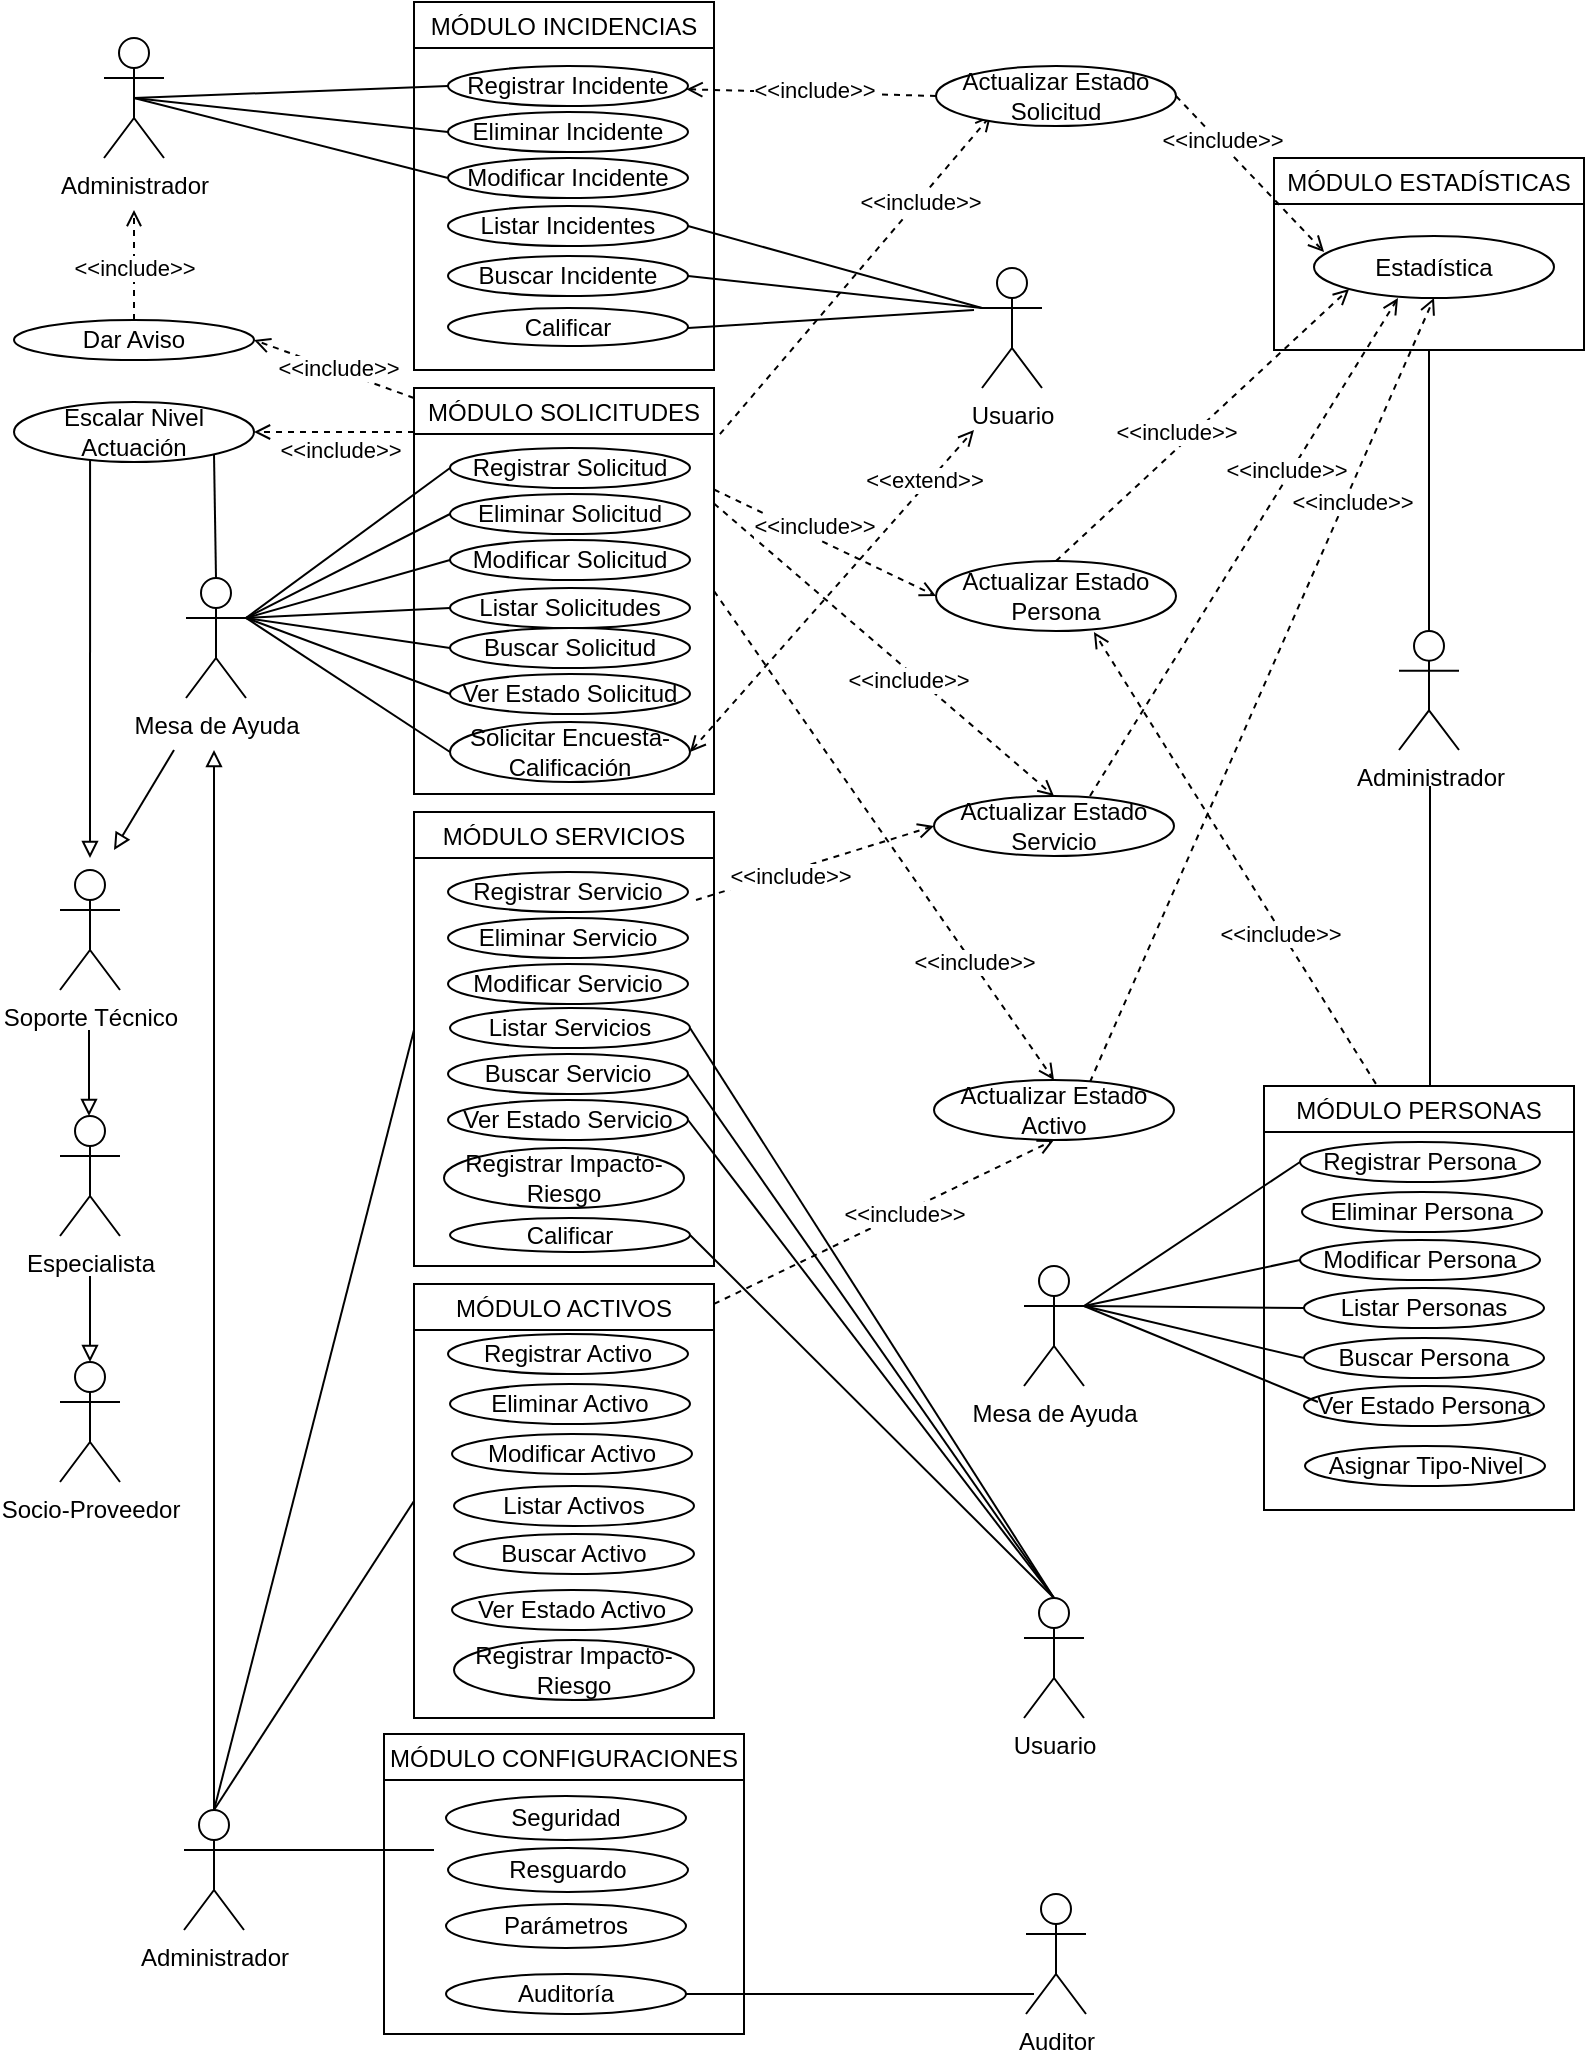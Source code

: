 <mxfile>
    <diagram id="Loun4-QCLjBzM-nZ4Kqa" name="Página-1">
        <mxGraphModel dx="661" dy="518" grid="1" gridSize="10" guides="1" tooltips="1" connect="1" arrows="1" fold="1" page="1" pageScale="1" pageWidth="827" pageHeight="1169" math="0" shadow="0">
            <root>
                <mxCell id="0"/>
                <mxCell id="1" parent="0"/>
                <mxCell id="125" style="edgeStyle=none;rounded=1;sketch=0;html=1;exitX=0.5;exitY=0;exitDx=0;exitDy=0;exitPerimeter=0;shadow=0;fontFamily=Helvetica;endArrow=none;endFill=0;" parent="1" source="2" edge="1">
                    <mxGeometry relative="1" as="geometry">
                        <mxPoint x="220" y="520" as="targetPoint"/>
                    </mxGeometry>
                </mxCell>
                <mxCell id="147" style="edgeStyle=none;rounded=1;sketch=0;html=1;shadow=0;fontFamily=Helvetica;endArrow=none;endFill=0;entryX=0;entryY=0.5;entryDx=0;entryDy=0;exitX=0.5;exitY=0;exitDx=0;exitDy=0;exitPerimeter=0;" parent="1" source="2" target="43" edge="1">
                    <mxGeometry relative="1" as="geometry">
                        <mxPoint x="130" y="930" as="sourcePoint"/>
                        <mxPoint x="370" y="790" as="targetPoint"/>
                    </mxGeometry>
                </mxCell>
                <mxCell id="172" style="edgeStyle=none;rounded=1;sketch=0;html=1;exitX=1;exitY=0.333;exitDx=0;exitDy=0;exitPerimeter=0;shadow=0;fontFamily=Helvetica;endArrow=none;endFill=0;" parent="1" source="2" edge="1">
                    <mxGeometry relative="1" as="geometry">
                        <mxPoint x="230" y="930" as="targetPoint"/>
                    </mxGeometry>
                </mxCell>
                <mxCell id="183" style="edgeStyle=none;rounded=1;sketch=0;html=1;exitX=0.5;exitY=0;exitDx=0;exitDy=0;exitPerimeter=0;shadow=0;fontFamily=Helvetica;endArrow=block;endFill=0;" parent="1" source="2" edge="1">
                    <mxGeometry relative="1" as="geometry">
                        <mxPoint x="120" y="380" as="targetPoint"/>
                    </mxGeometry>
                </mxCell>
                <mxCell id="2" value="Administrador&lt;br&gt;" style="shape=umlActor;verticalLabelPosition=bottom;verticalAlign=top;html=1;outlineConnect=0;" parent="1" vertex="1">
                    <mxGeometry x="105" y="910" width="30" height="60" as="geometry"/>
                </mxCell>
                <mxCell id="4" value="MÓDULO INCIDENCIAS" style="swimlane;startSize=23;fontFamily=Helvetica;fontStyle=0" parent="1" vertex="1">
                    <mxGeometry x="220" y="6" width="150" height="184" as="geometry">
                        <mxRectangle x="140" y="30" width="170" height="23" as="alternateBounds"/>
                    </mxGeometry>
                </mxCell>
                <mxCell id="116" value="" style="edgeStyle=none;rounded=1;sketch=0;html=1;exitX=1.013;exitY=0.087;exitDx=0;exitDy=0;shadow=0;dashed=1;fontFamily=Helvetica;exitPerimeter=0;endArrow=open;endFill=0;" parent="1" edge="1">
                    <mxGeometry x="0.686" y="-4" relative="1" as="geometry">
                        <mxPoint x="372.95" y="222.051" as="sourcePoint"/>
                        <mxPoint x="508.52" y="62.672" as="targetPoint"/>
                        <mxPoint y="-1" as="offset"/>
                    </mxGeometry>
                </mxCell>
                <mxCell id="153" value="" style="edgeStyle=none;rounded=1;sketch=0;html=1;exitX=1;exitY=0.25;exitDx=0;exitDy=0;entryX=0.5;entryY=0;entryDx=0;entryDy=0;shadow=0;dashed=1;fontFamily=Helvetica;endArrow=open;endFill=0;" parent="1" target="149" edge="1">
                    <mxGeometry relative="1" as="geometry">
                        <mxPoint x="370" y="256.75" as="sourcePoint"/>
                        <mxPoint x="523" y="469" as="targetPoint"/>
                    </mxGeometry>
                </mxCell>
                <mxCell id="164" style="edgeStyle=none;rounded=1;sketch=0;html=1;exitX=1;exitY=0.5;exitDx=0;exitDy=0;shadow=0;dashed=1;fontFamily=Helvetica;endArrow=open;endFill=0;entryX=0.5;entryY=0;entryDx=0;entryDy=0;" parent="1" source="11" target="50" edge="1">
                    <mxGeometry relative="1" as="geometry">
                        <mxPoint x="540" y="540" as="targetPoint"/>
                    </mxGeometry>
                </mxCell>
                <mxCell id="166" value="&lt;span style=&quot;font-family: &amp;#34;helvetica&amp;#34;&quot;&gt;&amp;lt;&lt;/span&gt;&lt;span style=&quot;font-family: &amp;#34;helvetica&amp;#34;&quot;&gt;&amp;lt;&lt;/span&gt;&lt;span style=&quot;font-family: &amp;#34;helvetica&amp;#34;&quot;&gt;include&lt;/span&gt;&lt;span style=&quot;font-family: &amp;#34;helvetica&amp;#34;&quot;&gt;&amp;gt;&lt;/span&gt;&lt;span style=&quot;font-family: &amp;#34;helvetica&amp;#34;&quot;&gt;&amp;gt;&lt;/span&gt;" style="edgeLabel;html=1;align=center;verticalAlign=middle;resizable=0;points=[];fontFamily=Helvetica;" parent="164" vertex="1" connectable="0">
                    <mxGeometry x="0.518" y="1" relative="1" as="geometry">
                        <mxPoint as="offset"/>
                    </mxGeometry>
                </mxCell>
                <mxCell id="179" style="edgeStyle=none;rounded=1;sketch=0;html=1;exitX=1;exitY=0.25;exitDx=0;exitDy=0;entryX=0;entryY=0.5;entryDx=0;entryDy=0;shadow=0;dashed=1;fontFamily=Helvetica;endArrow=open;endFill=0;" parent="1" source="11" target="68" edge="1">
                    <mxGeometry relative="1" as="geometry"/>
                </mxCell>
                <mxCell id="180" value="&lt;span style=&quot;color: rgba(0 , 0 , 0 , 0) ; font-family: monospace ; font-size: 0px&quot;&gt;%3CmxGraphModel%3E%3Croot%3E%3CmxCell%20id%3D%220%22%2F%3E%3CmxCell%20id%3D%221%22%20parent%3D%220%22%2F%3E%3CmxCell%20id%3D%222%22%20value%3D%22Actualizar%20Estado%20Solicitud%22%20style%3D%22ellipse%3BwhiteSpace%3Dwrap%3Bhtml%3D1%3B%22%20vertex%3D%221%22%20parent%3D%221%22%3E%3CmxGeometry%20x%3D%22459%22%20y%3D%2235%22%20width%3D%22120%22%20height%3D%2230%22%20as%3D%22geometry%22%2F%3E%3C%2FmxCell%3E%3C%2Froot%3E%3C%2FmxGraphModel%3E&lt;/span&gt;" style="edgeLabel;html=1;align=center;verticalAlign=middle;resizable=0;points=[];fontFamily=Helvetica;" parent="179" vertex="1" connectable="0">
                    <mxGeometry x="-0.205" y="1" relative="1" as="geometry">
                        <mxPoint as="offset"/>
                    </mxGeometry>
                </mxCell>
                <mxCell id="181" value="&lt;span style=&quot;font-family: &amp;#34;helvetica&amp;#34;&quot;&gt;&amp;lt;&lt;/span&gt;&lt;span style=&quot;font-family: &amp;#34;helvetica&amp;#34;&quot;&gt;&amp;lt;&lt;/span&gt;&lt;span style=&quot;font-family: &amp;#34;helvetica&amp;#34;&quot;&gt;include&lt;/span&gt;&lt;span style=&quot;font-family: &amp;#34;helvetica&amp;#34;&quot;&gt;&amp;gt;&lt;/span&gt;&lt;span style=&quot;font-family: &amp;#34;helvetica&amp;#34;&quot;&gt;&amp;gt;&lt;/span&gt;" style="edgeLabel;html=1;align=center;verticalAlign=middle;resizable=0;points=[];fontFamily=Helvetica;" parent="179" vertex="1" connectable="0">
                    <mxGeometry x="-0.256" y="2" relative="1" as="geometry">
                        <mxPoint x="7" as="offset"/>
                    </mxGeometry>
                </mxCell>
                <mxCell id="11" value="MÓDULO SOLICITUDES" style="swimlane;startSize=23;fontStyle=0;fontFamily=Helvetica;" parent="1" vertex="1">
                    <mxGeometry x="220" y="199" width="150" height="203" as="geometry"/>
                </mxCell>
                <mxCell id="14" value="Registrar Solicitud" style="ellipse;whiteSpace=wrap;html=1;" parent="11" vertex="1">
                    <mxGeometry x="18" y="30" width="120" height="20" as="geometry"/>
                </mxCell>
                <mxCell id="15" value="Modificar Solicitud" style="ellipse;whiteSpace=wrap;html=1;" parent="11" vertex="1">
                    <mxGeometry x="18" y="76" width="120" height="20" as="geometry"/>
                </mxCell>
                <mxCell id="16" value="Eliminar Solicitud" style="ellipse;whiteSpace=wrap;html=1;" parent="11" vertex="1">
                    <mxGeometry x="18" y="53" width="120" height="20" as="geometry"/>
                </mxCell>
                <mxCell id="17" value="Listar Solicitudes" style="ellipse;whiteSpace=wrap;html=1;" parent="11" vertex="1">
                    <mxGeometry x="18" y="100" width="120" height="20" as="geometry"/>
                </mxCell>
                <mxCell id="18" value="Buscar Solicitud" style="ellipse;whiteSpace=wrap;html=1;" parent="11" vertex="1">
                    <mxGeometry x="18" y="120" width="120" height="20" as="geometry"/>
                </mxCell>
                <mxCell id="20" value="Ver Estado Solicitud" style="ellipse;whiteSpace=wrap;html=1;" parent="11" vertex="1">
                    <mxGeometry x="18" y="143" width="120" height="20" as="geometry"/>
                </mxCell>
                <mxCell id="146" value="Solicitar Encuesta-Calificación" style="ellipse;whiteSpace=wrap;html=1;" parent="11" vertex="1">
                    <mxGeometry x="18" y="167" width="120" height="30" as="geometry"/>
                </mxCell>
                <mxCell id="151" value="&lt;span style=&quot;color: rgba(0 , 0 , 0 , 0) ; font-family: monospace ; font-size: 0px&quot;&gt;%3CmxGraphModel%3E%3Croot%3E%3CmxCell%20id%3D%220%22%2F%3E%3CmxCell%20id%3D%221%22%20parent%3D%220%22%2F%3E%3CmxCell%20id%3D%222%22%20value%3D%22%26lt%3Bfont%20color%3D%26quot%3Brgba(0%2C%200%2C%200%2C%200)%26quot%3B%20face%3D%26quot%3Bmonospace%26quot%3B%26gt%3B%26lt%3Bspan%20style%3D%26quot%3Bfont-size%3A%200px%26quot%3B%26gt%3Bafa%26lt%3B%2Fspan%26gt%3B%26lt%3B%2Ffont%26gt%3B%26lt%3Bspan%20style%3D%26quot%3Bfont-family%3A%20%26amp%3B%2334%3Bhelvetica%26amp%3B%2334%3B%26quot%3B%26gt%3B%26amp%3Blt%3Binclude%26amp%3Bgt%3B%26lt%3B%2Fspan%26gt%3B%22%20style%3D%22edgeLabel%3Bhtml%3D1%3Balign%3Dcenter%3BverticalAlign%3Dmiddle%3Bresizable%3D0%3Bpoints%3D%5B%5D%3BfontFamily%3DHelvetica%3B%22%20vertex%3D%221%22%20connectable%3D%220%22%20parent%3D%221%22%3E%3CmxGeometry%20x%3D%22412.339%22%20y%3D%22267.843%22%20as%3D%22geometry%22%2F%3E%3C%2FmxCell%3E%3C%2Froot%3E%3C%2FmxGraphModel%3E&lt;/span&gt;" style="edgeStyle=none;rounded=1;sketch=0;html=1;entryX=0;entryY=0.5;entryDx=0;entryDy=0;shadow=0;fontFamily=Helvetica;endArrow=open;endFill=0;dashed=1;" parent="1" target="149" edge="1">
                    <mxGeometry x="0.091" relative="1" as="geometry">
                        <mxPoint x="361" y="455" as="sourcePoint"/>
                        <mxPoint x="471" y="455" as="targetPoint"/>
                        <mxPoint as="offset"/>
                    </mxGeometry>
                </mxCell>
                <mxCell id="33" value="MÓDULO SERVICIOS" style="swimlane;fontFamily=Helvetica;fontStyle=0" parent="1" vertex="1">
                    <mxGeometry x="220" y="411" width="150" height="227" as="geometry"/>
                </mxCell>
                <mxCell id="34" value="Registrar Servicio" style="ellipse;whiteSpace=wrap;html=1;" parent="33" vertex="1">
                    <mxGeometry x="17" y="30" width="120" height="20" as="geometry"/>
                </mxCell>
                <mxCell id="35" value="Modificar Servicio" style="ellipse;whiteSpace=wrap;html=1;" parent="33" vertex="1">
                    <mxGeometry x="17" y="76" width="120" height="20" as="geometry"/>
                </mxCell>
                <mxCell id="36" value="Eliminar Servicio" style="ellipse;whiteSpace=wrap;html=1;" parent="33" vertex="1">
                    <mxGeometry x="17" y="53" width="120" height="20" as="geometry"/>
                </mxCell>
                <mxCell id="38" value="Buscar Servicio" style="ellipse;whiteSpace=wrap;html=1;" parent="33" vertex="1">
                    <mxGeometry x="17" y="121" width="120" height="20" as="geometry"/>
                </mxCell>
                <mxCell id="39" value="Ver Estado Servicio" style="ellipse;whiteSpace=wrap;html=1;" parent="33" vertex="1">
                    <mxGeometry x="17" y="144" width="120" height="20" as="geometry"/>
                </mxCell>
                <mxCell id="41" value="Registrar Impacto-Riesgo" style="ellipse;whiteSpace=wrap;html=1;" parent="33" vertex="1">
                    <mxGeometry x="15" y="168" width="120" height="30" as="geometry"/>
                </mxCell>
                <mxCell id="42" value="Calificar" style="ellipse;whiteSpace=wrap;html=1;" parent="33" vertex="1">
                    <mxGeometry x="18" y="203" width="120" height="17" as="geometry"/>
                </mxCell>
                <mxCell id="47" value="Listar Servicios" style="ellipse;whiteSpace=wrap;html=1;" parent="33" vertex="1">
                    <mxGeometry x="18" y="98" width="120" height="20" as="geometry"/>
                </mxCell>
                <mxCell id="167" style="edgeStyle=none;rounded=1;sketch=0;html=1;exitX=1;exitY=0.046;exitDx=0;exitDy=0;entryX=0.5;entryY=1;entryDx=0;entryDy=0;shadow=0;dashed=1;fontFamily=Helvetica;endArrow=open;endFill=0;exitPerimeter=0;" parent="1" source="43" target="50" edge="1">
                    <mxGeometry relative="1" as="geometry"/>
                </mxCell>
                <mxCell id="169" value="&lt;span style=&quot;font-family: &amp;#34;helvetica&amp;#34;&quot;&gt;&amp;lt;&lt;/span&gt;&lt;span style=&quot;font-family: &amp;#34;helvetica&amp;#34;&quot;&gt;&amp;lt;&lt;/span&gt;&lt;span style=&quot;font-family: &amp;#34;helvetica&amp;#34;&quot;&gt;include&lt;/span&gt;&lt;span style=&quot;font-family: &amp;#34;helvetica&amp;#34;&quot;&gt;&amp;gt;&lt;/span&gt;&lt;span style=&quot;font-family: &amp;#34;helvetica&amp;#34;&quot;&gt;&amp;gt;&lt;/span&gt;" style="edgeLabel;html=1;align=center;verticalAlign=middle;resizable=0;points=[];fontFamily=Helvetica;" parent="167" vertex="1" connectable="0">
                    <mxGeometry x="0.283" y="1" relative="1" as="geometry">
                        <mxPoint x="-14" y="8" as="offset"/>
                    </mxGeometry>
                </mxCell>
                <mxCell id="43" value="MÓDULO ACTIVOS" style="swimlane;fontFamily=Helvetica;fontStyle=0" parent="1" vertex="1">
                    <mxGeometry x="220" y="647" width="150" height="217" as="geometry"/>
                </mxCell>
                <mxCell id="44" value="Registrar Activo" style="ellipse;whiteSpace=wrap;html=1;" parent="43" vertex="1">
                    <mxGeometry x="17" y="25" width="120" height="20" as="geometry"/>
                </mxCell>
                <mxCell id="46" value="Eliminar Activo" style="ellipse;whiteSpace=wrap;html=1;" parent="43" vertex="1">
                    <mxGeometry x="18" y="50" width="120" height="20" as="geometry"/>
                </mxCell>
                <mxCell id="45" value="Modificar Activo" style="ellipse;whiteSpace=wrap;html=1;" parent="43" vertex="1">
                    <mxGeometry x="19" y="75" width="120" height="20" as="geometry"/>
                </mxCell>
                <mxCell id="37" value="Listar Activos" style="ellipse;whiteSpace=wrap;html=1;" parent="43" vertex="1">
                    <mxGeometry x="20" y="101" width="120" height="20" as="geometry"/>
                </mxCell>
                <mxCell id="48" value="Buscar Activo" style="ellipse;whiteSpace=wrap;html=1;" parent="43" vertex="1">
                    <mxGeometry x="20" y="125" width="120" height="20" as="geometry"/>
                </mxCell>
                <mxCell id="49" value="Ver Estado Activo" style="ellipse;whiteSpace=wrap;html=1;" parent="43" vertex="1">
                    <mxGeometry x="19" y="153" width="120" height="20" as="geometry"/>
                </mxCell>
                <mxCell id="51" value="Registrar Impacto-Riesgo" style="ellipse;whiteSpace=wrap;html=1;" parent="43" vertex="1">
                    <mxGeometry x="20" y="178" width="120" height="30" as="geometry"/>
                </mxCell>
                <mxCell id="182" value="" style="edgeStyle=none;rounded=1;sketch=0;html=1;shadow=0;dashed=1;fontFamily=Helvetica;endArrow=open;endFill=0;entryX=0.658;entryY=1.014;entryDx=0;entryDy=0;exitX=0.361;exitY=-0.005;exitDx=0;exitDy=0;entryPerimeter=0;exitPerimeter=0;" parent="1" source="58" target="68" edge="1">
                    <mxGeometry x="-0.513" y="-3" relative="1" as="geometry">
                        <mxPoint x="660" y="240" as="sourcePoint"/>
                        <mxPoint x="620" y="293" as="targetPoint"/>
                        <mxPoint as="offset"/>
                    </mxGeometry>
                </mxCell>
                <mxCell id="58" value="MÓDULO PERSONAS" style="swimlane;fontFamily=Helvetica;fontStyle=0" parent="1" vertex="1">
                    <mxGeometry x="645" y="548" width="155" height="212" as="geometry"/>
                </mxCell>
                <mxCell id="61" value="Registrar Persona" style="ellipse;whiteSpace=wrap;html=1;" parent="58" vertex="1">
                    <mxGeometry x="18" y="28" width="120" height="20" as="geometry"/>
                </mxCell>
                <mxCell id="62" value="Modificar Persona" style="ellipse;whiteSpace=wrap;html=1;" parent="58" vertex="1">
                    <mxGeometry x="18" y="77" width="120" height="20" as="geometry"/>
                </mxCell>
                <mxCell id="63" value="Eliminar Persona" style="ellipse;whiteSpace=wrap;html=1;" parent="58" vertex="1">
                    <mxGeometry x="19" y="53" width="120" height="20" as="geometry"/>
                </mxCell>
                <mxCell id="64" value="Buscar Persona" style="ellipse;whiteSpace=wrap;html=1;" parent="58" vertex="1">
                    <mxGeometry x="20" y="126" width="120" height="20" as="geometry"/>
                </mxCell>
                <mxCell id="65" value="Ver Estado Persona" style="ellipse;whiteSpace=wrap;html=1;" parent="58" vertex="1">
                    <mxGeometry x="20" y="150" width="120" height="20" as="geometry"/>
                </mxCell>
                <mxCell id="66" value="Listar Personas" style="ellipse;whiteSpace=wrap;html=1;" parent="58" vertex="1">
                    <mxGeometry x="20" y="101" width="120" height="20" as="geometry"/>
                </mxCell>
                <mxCell id="69" value="Asignar Tipo-Nivel" style="ellipse;whiteSpace=wrap;html=1;" parent="58" vertex="1">
                    <mxGeometry x="20.5" y="180" width="120" height="20" as="geometry"/>
                </mxCell>
                <mxCell id="71" value="MÓDULO ESTADÍSTICAS" style="swimlane;fontFamily=Helvetica;startSize=23;fontStyle=0" parent="1" vertex="1">
                    <mxGeometry x="650" y="84" width="155" height="96" as="geometry"/>
                </mxCell>
                <mxCell id="77" value="Estadística" style="ellipse;whiteSpace=wrap;html=1;fontFamily=Helvetica;" parent="71" vertex="1">
                    <mxGeometry x="20" y="39" width="120" height="31" as="geometry"/>
                </mxCell>
                <mxCell id="72" value="MÓDULO CONFIGURACIONES" style="swimlane;fontFamily=Helvetica;startSize=23;fontStyle=0" parent="1" vertex="1">
                    <mxGeometry x="205" y="872" width="180" height="150" as="geometry"/>
                </mxCell>
                <mxCell id="73" value="Seguridad" style="ellipse;whiteSpace=wrap;html=1;fontFamily=Helvetica;" parent="72" vertex="1">
                    <mxGeometry x="31" y="31" width="120" height="22" as="geometry"/>
                </mxCell>
                <mxCell id="74" value="Auditoría" style="ellipse;whiteSpace=wrap;html=1;fontFamily=Helvetica;" parent="72" vertex="1">
                    <mxGeometry x="31" y="120" width="120" height="20" as="geometry"/>
                </mxCell>
                <mxCell id="75" value="Resguardo" style="ellipse;whiteSpace=wrap;html=1;fontFamily=Helvetica;" parent="72" vertex="1">
                    <mxGeometry x="32" y="57" width="120" height="22" as="geometry"/>
                </mxCell>
                <mxCell id="76" value="Parámetros" style="ellipse;whiteSpace=wrap;html=1;fontFamily=Helvetica;" parent="72" vertex="1">
                    <mxGeometry x="31" y="85" width="120" height="22" as="geometry"/>
                </mxCell>
                <mxCell id="96" style="edgeStyle=none;html=1;exitX=1;exitY=0.333;exitDx=0;exitDy=0;exitPerimeter=0;entryX=0;entryY=0.5;entryDx=0;entryDy=0;fontFamily=Helvetica;endArrow=none;endFill=0;" parent="1" source="79" target="14" edge="1">
                    <mxGeometry relative="1" as="geometry"/>
                </mxCell>
                <mxCell id="97" style="edgeStyle=none;html=1;exitX=1;exitY=0.333;exitDx=0;exitDy=0;exitPerimeter=0;entryX=0;entryY=0.5;entryDx=0;entryDy=0;fontFamily=Helvetica;endArrow=none;endFill=0;" parent="1" source="79" target="16" edge="1">
                    <mxGeometry relative="1" as="geometry"/>
                </mxCell>
                <mxCell id="98" style="edgeStyle=none;html=1;exitX=1;exitY=0.333;exitDx=0;exitDy=0;exitPerimeter=0;entryX=0;entryY=0.5;entryDx=0;entryDy=0;fontFamily=Helvetica;endArrow=none;endFill=0;" parent="1" source="79" target="15" edge="1">
                    <mxGeometry relative="1" as="geometry"/>
                </mxCell>
                <mxCell id="100" style="edgeStyle=none;html=1;exitX=1;exitY=0.333;exitDx=0;exitDy=0;exitPerimeter=0;entryX=0;entryY=0.5;entryDx=0;entryDy=0;fontFamily=Helvetica;endArrow=none;endFill=0;" parent="1" source="79" target="17" edge="1">
                    <mxGeometry relative="1" as="geometry"/>
                </mxCell>
                <mxCell id="101" style="edgeStyle=none;html=1;exitX=1;exitY=0.333;exitDx=0;exitDy=0;exitPerimeter=0;entryX=0;entryY=0.5;entryDx=0;entryDy=0;fontFamily=Helvetica;endArrow=none;endFill=0;" parent="1" source="79" target="18" edge="1">
                    <mxGeometry relative="1" as="geometry"/>
                </mxCell>
                <mxCell id="102" style="edgeStyle=none;html=1;exitX=1;exitY=0.333;exitDx=0;exitDy=0;exitPerimeter=0;entryX=0;entryY=0.5;entryDx=0;entryDy=0;fontFamily=Helvetica;endArrow=none;endFill=0;" parent="1" source="79" target="20" edge="1">
                    <mxGeometry relative="1" as="geometry"/>
                </mxCell>
                <mxCell id="130" style="edgeStyle=none;rounded=1;sketch=0;html=1;shadow=0;fontFamily=Helvetica;endArrow=none;endFill=0;exitX=0.5;exitY=0;exitDx=0;exitDy=0;exitPerimeter=0;" parent="1" source="79" edge="1">
                    <mxGeometry relative="1" as="geometry">
                        <mxPoint x="119" y="294" as="sourcePoint"/>
                        <mxPoint x="120" y="232" as="targetPoint"/>
                    </mxGeometry>
                </mxCell>
                <mxCell id="240" style="edgeStyle=none;rounded=1;sketch=0;html=1;shadow=0;fontFamily=Helvetica;endArrow=block;endFill=0;" parent="1" edge="1">
                    <mxGeometry relative="1" as="geometry">
                        <mxPoint x="70" y="430" as="targetPoint"/>
                        <mxPoint x="100" y="380" as="sourcePoint"/>
                    </mxGeometry>
                </mxCell>
                <mxCell id="241" style="edgeStyle=none;html=1;exitX=1;exitY=0.333;exitDx=0;exitDy=0;exitPerimeter=0;entryX=0;entryY=0.5;entryDx=0;entryDy=0;endArrow=none;endFill=0;" edge="1" parent="1" source="79" target="146">
                    <mxGeometry relative="1" as="geometry"/>
                </mxCell>
                <mxCell id="79" value="Mesa de Ayuda" style="shape=umlActor;verticalLabelPosition=bottom;verticalAlign=top;html=1;outlineConnect=0;" parent="1" vertex="1">
                    <mxGeometry x="106" y="294" width="30" height="60" as="geometry"/>
                </mxCell>
                <mxCell id="80" value="Soporte Técnico" style="shape=umlActor;verticalLabelPosition=bottom;verticalAlign=top;html=1;outlineConnect=0;" parent="1" vertex="1">
                    <mxGeometry x="43" y="440" width="30" height="60" as="geometry"/>
                </mxCell>
                <mxCell id="138" style="edgeStyle=none;rounded=1;sketch=0;html=1;entryX=0.5;entryY=0;entryDx=0;entryDy=0;entryPerimeter=0;shadow=0;fontFamily=Helvetica;endArrow=block;endFill=0;" parent="1" target="82" edge="1">
                    <mxGeometry relative="1" as="geometry">
                        <mxPoint x="58" y="643" as="sourcePoint"/>
                    </mxGeometry>
                </mxCell>
                <mxCell id="81" value="Especialista" style="shape=umlActor;verticalLabelPosition=bottom;verticalAlign=top;html=1;outlineConnect=0;" parent="1" vertex="1">
                    <mxGeometry x="43" y="563" width="30" height="60" as="geometry"/>
                </mxCell>
                <mxCell id="82" value="Socio-Proveedor" style="shape=umlActor;verticalLabelPosition=bottom;verticalAlign=top;html=1;outlineConnect=0;" parent="1" vertex="1">
                    <mxGeometry x="43" y="686" width="30" height="60" as="geometry"/>
                </mxCell>
                <mxCell id="127" style="edgeStyle=none;rounded=1;sketch=0;html=1;exitX=0.5;exitY=0;exitDx=0;exitDy=0;exitPerimeter=0;shadow=0;fontFamily=Helvetica;endArrow=none;endFill=0;entryX=1;entryY=0.5;entryDx=0;entryDy=0;" parent="1" source="83" target="42" edge="1">
                    <mxGeometry relative="1" as="geometry"/>
                </mxCell>
                <mxCell id="226" style="edgeStyle=none;rounded=1;sketch=0;html=1;exitX=0.5;exitY=0;exitDx=0;exitDy=0;exitPerimeter=0;entryX=1;entryY=0.5;entryDx=0;entryDy=0;shadow=0;fontFamily=Helvetica;endArrow=none;endFill=0;" parent="1" source="83" target="47" edge="1">
                    <mxGeometry relative="1" as="geometry"/>
                </mxCell>
                <mxCell id="227" style="edgeStyle=none;rounded=1;sketch=0;html=1;exitX=0.5;exitY=0;exitDx=0;exitDy=0;exitPerimeter=0;entryX=1;entryY=0.5;entryDx=0;entryDy=0;shadow=0;fontFamily=Helvetica;endArrow=none;endFill=0;" parent="1" source="83" target="39" edge="1">
                    <mxGeometry relative="1" as="geometry"/>
                </mxCell>
                <mxCell id="228" style="edgeStyle=none;rounded=1;sketch=0;html=1;exitX=0.5;exitY=0;exitDx=0;exitDy=0;exitPerimeter=0;entryX=1;entryY=0.5;entryDx=0;entryDy=0;shadow=0;fontFamily=Helvetica;endArrow=none;endFill=0;" parent="1" source="83" target="38" edge="1">
                    <mxGeometry relative="1" as="geometry"/>
                </mxCell>
                <mxCell id="83" value="Usuario&lt;br&gt;" style="shape=umlActor;verticalLabelPosition=bottom;verticalAlign=top;html=1;outlineConnect=0;" parent="1" vertex="1">
                    <mxGeometry x="525" y="804" width="30" height="60" as="geometry"/>
                </mxCell>
                <mxCell id="94" style="edgeStyle=none;html=1;entryX=1;entryY=0.5;entryDx=0;entryDy=0;fontFamily=Helvetica;endArrow=none;endFill=0;" parent="1" target="74" edge="1">
                    <mxGeometry relative="1" as="geometry">
                        <mxPoint x="530" y="1002" as="sourcePoint"/>
                    </mxGeometry>
                </mxCell>
                <mxCell id="93" value="Auditor" style="shape=umlActor;verticalLabelPosition=bottom;verticalAlign=top;html=1;outlineConnect=0;" parent="1" vertex="1">
                    <mxGeometry x="526" y="952" width="30" height="60" as="geometry"/>
                </mxCell>
                <mxCell id="112" value="&lt;span style=&quot;font-family: &amp;#34;helvetica&amp;#34;&quot;&gt;&amp;lt;&lt;/span&gt;&lt;span style=&quot;font-family: &amp;#34;helvetica&amp;#34;&quot;&gt;&amp;lt;&lt;/span&gt;&lt;span style=&quot;font-family: &amp;#34;helvetica&amp;#34;&quot;&gt;include&lt;/span&gt;&lt;span style=&quot;font-family: &amp;#34;helvetica&amp;#34;&quot;&gt;&amp;gt;&lt;/span&gt;&lt;span style=&quot;font-family: &amp;#34;helvetica&amp;#34;&quot;&gt;&amp;gt;&lt;/span&gt;" style="edgeStyle=none;rounded=1;sketch=0;html=1;exitX=0;exitY=0.5;exitDx=0;exitDy=0;shadow=0;dashed=1;fontFamily=Helvetica;endArrow=open;endFill=0;" parent="1" source="21" target="5" edge="1">
                    <mxGeometry x="-0.016" y="-1" relative="1" as="geometry">
                        <mxPoint as="offset"/>
                    </mxGeometry>
                </mxCell>
                <mxCell id="194" style="edgeStyle=none;rounded=1;sketch=0;html=1;exitX=1;exitY=0.5;exitDx=0;exitDy=0;entryX=0.042;entryY=0.258;entryDx=0;entryDy=0;shadow=0;fontFamily=Helvetica;endArrow=open;endFill=0;dashed=1;entryPerimeter=0;" parent="1" source="21" target="77" edge="1">
                    <mxGeometry relative="1" as="geometry"/>
                </mxCell>
                <mxCell id="202" value="&lt;span style=&quot;font-family: &amp;#34;helvetica&amp;#34;&quot;&gt;&amp;lt;&lt;/span&gt;&lt;span style=&quot;font-family: &amp;#34;helvetica&amp;#34;&quot;&gt;&amp;lt;&lt;/span&gt;&lt;span style=&quot;font-family: &amp;#34;helvetica&amp;#34;&quot;&gt;include&lt;/span&gt;&lt;span style=&quot;font-family: &amp;#34;helvetica&amp;#34;&quot;&gt;&amp;gt;&lt;/span&gt;&lt;span style=&quot;font-family: &amp;#34;helvetica&amp;#34;&quot;&gt;&amp;gt;&lt;/span&gt;" style="edgeLabel;html=1;align=center;verticalAlign=middle;resizable=0;points=[];fontFamily=Helvetica;" parent="194" vertex="1" connectable="0">
                    <mxGeometry x="-0.416" y="2" relative="1" as="geometry">
                        <mxPoint as="offset"/>
                    </mxGeometry>
                </mxCell>
                <mxCell id="21" value="Actualizar Estado Solicitud" style="ellipse;whiteSpace=wrap;html=1;" parent="1" vertex="1">
                    <mxGeometry x="481" y="38" width="120" height="30" as="geometry"/>
                </mxCell>
                <mxCell id="137" style="edgeStyle=none;rounded=1;sketch=0;html=1;shadow=0;fontFamily=Helvetica;endArrow=block;endFill=0;exitX=0.317;exitY=0.8;exitDx=0;exitDy=0;exitPerimeter=0;" parent="1" source="25" edge="1">
                    <mxGeometry relative="1" as="geometry">
                        <mxPoint x="110" y="380" as="sourcePoint"/>
                        <mxPoint x="58" y="434" as="targetPoint"/>
                    </mxGeometry>
                </mxCell>
                <mxCell id="25" value="Escalar Nivel Actuación" style="ellipse;whiteSpace=wrap;html=1;" parent="1" vertex="1">
                    <mxGeometry x="20" y="206" width="120" height="30" as="geometry"/>
                </mxCell>
                <mxCell id="236" style="edgeStyle=none;rounded=1;sketch=0;html=1;exitX=0.5;exitY=0;exitDx=0;exitDy=0;shadow=0;fontFamily=Helvetica;endArrow=open;endFill=0;dashed=1;" parent="1" source="26" edge="1">
                    <mxGeometry relative="1" as="geometry">
                        <mxPoint x="80" y="110" as="targetPoint"/>
                    </mxGeometry>
                </mxCell>
                <mxCell id="26" value="Dar Aviso" style="ellipse;whiteSpace=wrap;html=1;" parent="1" vertex="1">
                    <mxGeometry x="20" y="165" width="120" height="20" as="geometry"/>
                </mxCell>
                <mxCell id="9" value="Buscar Incidente" style="ellipse;whiteSpace=wrap;html=1;" parent="1" vertex="1">
                    <mxGeometry x="237" y="133" width="120" height="20" as="geometry"/>
                </mxCell>
                <mxCell id="8" value="Listar Incidentes" style="ellipse;whiteSpace=wrap;html=1;" parent="1" vertex="1">
                    <mxGeometry x="237" y="108" width="120" height="20" as="geometry"/>
                </mxCell>
                <mxCell id="6" value="Modificar Incidente" style="ellipse;whiteSpace=wrap;html=1;" parent="1" vertex="1">
                    <mxGeometry x="237" y="84" width="120" height="20" as="geometry"/>
                </mxCell>
                <mxCell id="7" value="Eliminar Incidente" style="ellipse;whiteSpace=wrap;html=1;" parent="1" vertex="1">
                    <mxGeometry x="237" y="61" width="120" height="20" as="geometry"/>
                </mxCell>
                <mxCell id="5" value="Registrar Incidente" style="ellipse;whiteSpace=wrap;html=1;" parent="1" vertex="1">
                    <mxGeometry x="237" y="38" width="120" height="20" as="geometry"/>
                </mxCell>
                <mxCell id="10" value="Calificar" style="ellipse;whiteSpace=wrap;html=1;" parent="1" vertex="1">
                    <mxGeometry x="237" y="159" width="120" height="19" as="geometry"/>
                </mxCell>
                <mxCell id="118" value="" style="endArrow=open;html=1;rounded=1;shadow=0;dashed=1;sketch=0;fontFamily=Helvetica;entryX=1;entryY=0.5;entryDx=0;entryDy=0;exitX=0;exitY=0;exitDx=0;exitDy=0;endFill=0;" parent="1" target="26" edge="1">
                    <mxGeometry x="0.123" y="-18" width="50" height="50" relative="1" as="geometry">
                        <mxPoint x="220" y="204" as="sourcePoint"/>
                        <mxPoint x="149.04" y="92.99" as="targetPoint"/>
                        <mxPoint as="offset"/>
                    </mxGeometry>
                </mxCell>
                <mxCell id="119" value="" style="endArrow=open;html=1;rounded=1;shadow=0;dashed=1;sketch=0;fontFamily=Helvetica;entryX=1;entryY=0.5;entryDx=0;entryDy=0;endFill=0;" parent="1" target="25" edge="1">
                    <mxGeometry x="0.011" y="-2" width="50" height="50" relative="1" as="geometry">
                        <mxPoint x="220" y="221" as="sourcePoint"/>
                        <mxPoint x="153" y="143" as="targetPoint"/>
                        <mxPoint as="offset"/>
                    </mxGeometry>
                </mxCell>
                <mxCell id="123" value="&lt;font color=&quot;rgba(0, 0, 0, 0)&quot; face=&quot;monospace&quot;&gt;&lt;span style=&quot;font-size: 0px&quot;&gt;v&lt;/span&gt;&lt;/font&gt;&lt;span style=&quot;color: rgba(0 , 0 , 0 , 0) ; font-family: monospace ; font-size: 0px&quot;&gt;%3CmxGraphModel%3E%3Croot%3E%3CmxCell%20id%3D%220%22%2F%3E%3CmxCell%20id%3D%221%22%20parent%3D%220%22%2F%3E%3CmxCell%20id%3D%222%22%20value%3D%22%26lt%3Bfont%20color%3D%26quot%3Brgba(0%2C%200%2C%200%2C%200)%26quot%3B%20face%3D%26quot%3Bmonospace%26quot%3B%26gt%3B%26lt%3Bspan%20style%3D%26quot%3Bfont-size%3A%200px%26quot%3B%26gt%3Bafa%26lt%3B%2Fspan%26gt%3B%26lt%3B%2Ffont%26gt%3B%26lt%3Bspan%20style%3D%26quot%3Bfont-family%3A%20%26amp%3B%2334%3Bhelvetica%26amp%3B%2334%3B%26quot%3B%26gt%3B%26amp%3Blt%3Binclude%26amp%3Bgt%3B%26lt%3B%2Fspan%26gt%3B%22%20style%3D%22edgeLabel%3Bhtml%3D1%3Balign%3Dcenter%3BverticalAlign%3Dmiddle%3Bresizable%3D0%3Bpoints%3D%5B%5D%3BfontFamily%3DHelvetica%3B%22%20vertex%3D%221%22%20connectable%3D%220%22%20parent%3D%221%22%3E%3CmxGeometry%20x%3D%22412.339%22%20y%3D%22267.843%22%20as%3D%22geometry%22%2F%3E%3C%2FmxCell%3E%3C%2Froot%3E%3C%2FmxGraphModel%3E&lt;/span&gt;" style="endArrow=open;html=1;rounded=1;shadow=0;dashed=1;sketch=0;fontFamily=Helvetica;exitX=1;exitY=0.5;exitDx=0;exitDy=0;endFill=0;startArrow=open;startFill=0;" parent="1" source="146" edge="1">
                    <mxGeometry x="0.675" y="-4" width="50" height="50" relative="1" as="geometry">
                        <mxPoint x="370" y="235" as="sourcePoint"/>
                        <mxPoint x="500" y="220" as="targetPoint"/>
                        <mxPoint as="offset"/>
                    </mxGeometry>
                </mxCell>
                <mxCell id="140" style="edgeStyle=none;rounded=1;sketch=0;html=1;entryX=0.5;entryY=0;entryDx=0;entryDy=0;entryPerimeter=0;shadow=0;fontFamily=Helvetica;endArrow=block;endFill=0;" parent="1" edge="1">
                    <mxGeometry relative="1" as="geometry">
                        <mxPoint x="57.5" y="520" as="sourcePoint"/>
                        <mxPoint x="57.5" y="563" as="targetPoint"/>
                    </mxGeometry>
                </mxCell>
                <mxCell id="142" style="edgeStyle=none;rounded=1;sketch=0;html=1;entryX=0.933;entryY=0.368;entryDx=0;entryDy=0;entryPerimeter=0;shadow=0;fontFamily=Helvetica;endArrow=none;endFill=0;" parent="1" edge="1">
                    <mxGeometry relative="1" as="geometry">
                        <mxPoint x="500" y="160" as="sourcePoint"/>
                        <mxPoint x="356.96" y="168.992" as="targetPoint"/>
                    </mxGeometry>
                </mxCell>
                <mxCell id="224" style="edgeStyle=none;rounded=1;sketch=0;html=1;exitX=0;exitY=0.333;exitDx=0;exitDy=0;exitPerimeter=0;entryX=1;entryY=0.5;entryDx=0;entryDy=0;shadow=0;fontFamily=Helvetica;endArrow=none;endFill=0;" parent="1" source="141" target="8" edge="1">
                    <mxGeometry relative="1" as="geometry"/>
                </mxCell>
                <mxCell id="225" style="edgeStyle=none;rounded=1;sketch=0;html=1;exitX=0;exitY=0.333;exitDx=0;exitDy=0;exitPerimeter=0;entryX=1;entryY=0.5;entryDx=0;entryDy=0;shadow=0;fontFamily=Helvetica;endArrow=none;endFill=0;" parent="1" source="141" target="9" edge="1">
                    <mxGeometry relative="1" as="geometry"/>
                </mxCell>
                <mxCell id="141" value="Usuario&lt;br&gt;" style="shape=umlActor;verticalLabelPosition=bottom;verticalAlign=top;html=1;outlineConnect=0;" parent="1" vertex="1">
                    <mxGeometry x="504" y="139" width="30" height="60" as="geometry"/>
                </mxCell>
                <mxCell id="196" style="edgeStyle=none;rounded=1;sketch=0;html=1;exitX=0.65;exitY=0;exitDx=0;exitDy=0;entryX=0.35;entryY=1;entryDx=0;entryDy=0;shadow=0;fontFamily=Helvetica;endArrow=open;endFill=0;dashed=1;entryPerimeter=0;exitPerimeter=0;" parent="1" source="149" target="77" edge="1">
                    <mxGeometry relative="1" as="geometry"/>
                </mxCell>
                <mxCell id="200" value="&lt;span style=&quot;font-family: &amp;#34;helvetica&amp;#34;&quot;&gt;&amp;lt;&lt;/span&gt;&lt;span style=&quot;font-family: &amp;#34;helvetica&amp;#34;&quot;&gt;&amp;lt;&lt;/span&gt;&lt;span style=&quot;font-family: &amp;#34;helvetica&amp;#34;&quot;&gt;include&lt;/span&gt;&lt;span style=&quot;font-family: &amp;#34;helvetica&amp;#34;&quot;&gt;&amp;gt;&lt;/span&gt;&lt;span style=&quot;font-family: &amp;#34;helvetica&amp;#34;&quot;&gt;&amp;gt;&lt;/span&gt;" style="edgeLabel;html=1;align=center;verticalAlign=middle;resizable=0;points=[];fontFamily=Helvetica;" parent="196" vertex="1" connectable="0">
                    <mxGeometry x="0.303" y="3" relative="1" as="geometry">
                        <mxPoint as="offset"/>
                    </mxGeometry>
                </mxCell>
                <mxCell id="149" value="Actualizar Estado Servicio" style="ellipse;whiteSpace=wrap;html=1;" parent="1" vertex="1">
                    <mxGeometry x="480" y="403" width="120" height="30" as="geometry"/>
                </mxCell>
                <mxCell id="197" style="edgeStyle=none;rounded=1;sketch=0;html=1;shadow=0;fontFamily=Helvetica;endArrow=open;endFill=0;dashed=1;entryX=0.5;entryY=1;entryDx=0;entryDy=0;exitX=0.65;exitY=0.033;exitDx=0;exitDy=0;exitPerimeter=0;" parent="1" source="50" target="77" edge="1">
                    <mxGeometry relative="1" as="geometry">
                        <mxPoint x="560" y="640" as="sourcePoint"/>
                        <mxPoint x="730" y="160" as="targetPoint"/>
                    </mxGeometry>
                </mxCell>
                <mxCell id="201" value="&lt;span style=&quot;font-family: &amp;#34;helvetica&amp;#34;&quot;&gt;&amp;lt;&lt;/span&gt;&lt;span style=&quot;font-family: &amp;#34;helvetica&amp;#34;&quot;&gt;&amp;lt;&lt;/span&gt;&lt;span style=&quot;font-family: &amp;#34;helvetica&amp;#34;&quot;&gt;include&lt;/span&gt;&lt;span style=&quot;font-family: &amp;#34;helvetica&amp;#34;&quot;&gt;&amp;gt;&lt;/span&gt;&lt;span style=&quot;font-family: &amp;#34;helvetica&amp;#34;&quot;&gt;&amp;gt;&lt;/span&gt;" style="edgeLabel;html=1;align=center;verticalAlign=middle;resizable=0;points=[];fontFamily=Helvetica;" parent="197" vertex="1" connectable="0">
                    <mxGeometry x="0.487" y="-3" relative="1" as="geometry">
                        <mxPoint as="offset"/>
                    </mxGeometry>
                </mxCell>
                <mxCell id="50" value="Actualizar Estado Activo" style="ellipse;whiteSpace=wrap;html=1;" parent="1" vertex="1">
                    <mxGeometry x="480" y="545" width="120" height="30" as="geometry"/>
                </mxCell>
                <mxCell id="195" style="edgeStyle=none;rounded=1;sketch=0;html=1;exitX=0.5;exitY=0;exitDx=0;exitDy=0;shadow=0;fontFamily=Helvetica;endArrow=open;endFill=0;entryX=0;entryY=1;entryDx=0;entryDy=0;dashed=1;" parent="1" source="68" target="77" edge="1">
                    <mxGeometry relative="1" as="geometry">
                        <mxPoint x="670" y="140" as="targetPoint"/>
                    </mxGeometry>
                </mxCell>
                <mxCell id="199" value="&lt;span style=&quot;font-family: &amp;#34;helvetica&amp;#34;&quot;&gt;&amp;lt;&lt;/span&gt;&lt;span style=&quot;font-family: &amp;#34;helvetica&amp;#34;&quot;&gt;&amp;lt;&lt;/span&gt;&lt;span style=&quot;font-family: &amp;#34;helvetica&amp;#34;&quot;&gt;include&lt;/span&gt;&lt;span style=&quot;font-family: &amp;#34;helvetica&amp;#34;&quot;&gt;&amp;gt;&lt;/span&gt;&lt;span style=&quot;font-family: &amp;#34;helvetica&amp;#34;&quot;&gt;&amp;gt;&lt;/span&gt;" style="edgeLabel;html=1;align=center;verticalAlign=middle;resizable=0;points=[];fontFamily=Helvetica;" parent="195" vertex="1" connectable="0">
                    <mxGeometry x="-0.285" y="1" relative="1" as="geometry">
                        <mxPoint x="8" y="-15" as="offset"/>
                    </mxGeometry>
                </mxCell>
                <mxCell id="68" value="Actualizar Estado Persona" style="ellipse;whiteSpace=wrap;html=1;" parent="1" vertex="1">
                    <mxGeometry x="481" y="285.5" width="120" height="35" as="geometry"/>
                </mxCell>
                <mxCell id="205" style="edgeStyle=none;rounded=1;sketch=0;html=1;shadow=0;fontFamily=Helvetica;endArrow=none;endFill=0;" parent="1" edge="1">
                    <mxGeometry relative="1" as="geometry">
                        <mxPoint x="728" y="398" as="sourcePoint"/>
                        <mxPoint x="728" y="548" as="targetPoint"/>
                    </mxGeometry>
                </mxCell>
                <mxCell id="206" style="edgeStyle=none;rounded=1;sketch=0;html=1;exitX=0.5;exitY=0;exitDx=0;exitDy=0;exitPerimeter=0;entryX=0.5;entryY=1;entryDx=0;entryDy=0;shadow=0;fontFamily=Helvetica;endArrow=none;endFill=0;" parent="1" source="184" target="71" edge="1">
                    <mxGeometry relative="1" as="geometry"/>
                </mxCell>
                <mxCell id="184" value="Administrador&lt;br&gt;" style="shape=umlActor;verticalLabelPosition=bottom;verticalAlign=top;html=1;outlineConnect=0;" parent="1" vertex="1">
                    <mxGeometry x="712.5" y="320.5" width="30" height="59.5" as="geometry"/>
                </mxCell>
                <mxCell id="207" value="&lt;span style=&quot;font-family: &amp;#34;helvetica&amp;#34;&quot;&gt;&amp;lt;&lt;/span&gt;&lt;span style=&quot;font-family: &amp;#34;helvetica&amp;#34;&quot;&gt;&amp;lt;&lt;/span&gt;&lt;span style=&quot;font-family: &amp;#34;helvetica&amp;#34;&quot;&gt;extend&lt;/span&gt;&lt;span style=&quot;font-family: &amp;#34;helvetica&amp;#34;&quot;&gt;&amp;gt;&lt;/span&gt;&lt;span style=&quot;font-family: &amp;#34;helvetica&amp;#34;&quot;&gt;&amp;gt;&lt;/span&gt;" style="edgeLabel;html=1;align=center;verticalAlign=middle;resizable=0;points=[];fontFamily=Helvetica;" parent="1" vertex="1" connectable="0">
                    <mxGeometry x="457.999" y="240.003" as="geometry">
                        <mxPoint x="17" y="5" as="offset"/>
                    </mxGeometry>
                </mxCell>
                <mxCell id="208" value="&lt;span style=&quot;font-family: &amp;#34;helvetica&amp;#34;&quot;&gt;&amp;lt;&lt;/span&gt;&lt;span style=&quot;font-family: &amp;#34;helvetica&amp;#34;&quot;&gt;&amp;lt;&lt;/span&gt;&lt;span style=&quot;font-family: &amp;#34;helvetica&amp;#34;&quot;&gt;include&lt;/span&gt;&lt;span style=&quot;font-family: &amp;#34;helvetica&amp;#34;&quot;&gt;&amp;gt;&lt;/span&gt;&lt;span style=&quot;font-family: &amp;#34;helvetica&amp;#34;&quot;&gt;&amp;gt;&lt;/span&gt;" style="edgeLabel;html=1;align=center;verticalAlign=middle;resizable=0;points=[];fontFamily=Helvetica;" parent="1" vertex="1" connectable="0">
                    <mxGeometry x="180.999" y="229.003" as="geometry">
                        <mxPoint x="2" y="1" as="offset"/>
                    </mxGeometry>
                </mxCell>
                <mxCell id="209" value="&lt;span style=&quot;font-family: &amp;#34;helvetica&amp;#34;&quot;&gt;&amp;lt;&lt;/span&gt;&lt;span style=&quot;font-family: &amp;#34;helvetica&amp;#34;&quot;&gt;&amp;lt;&lt;/span&gt;&lt;span style=&quot;font-family: &amp;#34;helvetica&amp;#34;&quot;&gt;include&lt;/span&gt;&lt;span style=&quot;font-family: &amp;#34;helvetica&amp;#34;&quot;&gt;&amp;gt;&lt;/span&gt;&lt;span style=&quot;font-family: &amp;#34;helvetica&amp;#34;&quot;&gt;&amp;gt;&lt;/span&gt;" style="edgeLabel;html=1;align=center;verticalAlign=middle;resizable=0;points=[];fontFamily=Helvetica;" parent="1" vertex="1" connectable="0">
                    <mxGeometry x="182.999" y="187.003" as="geometry">
                        <mxPoint x="-1" y="2" as="offset"/>
                    </mxGeometry>
                </mxCell>
                <mxCell id="210" value="&lt;span style=&quot;font-family: &amp;#34;helvetica&amp;#34;&quot;&gt;&amp;lt;&lt;/span&gt;&lt;span style=&quot;font-family: &amp;#34;helvetica&amp;#34;&quot;&gt;&amp;lt;&lt;/span&gt;&lt;span style=&quot;font-family: &amp;#34;helvetica&amp;#34;&quot;&gt;include&lt;/span&gt;&lt;span style=&quot;font-family: &amp;#34;helvetica&amp;#34;&quot;&gt;&amp;gt;&lt;/span&gt;&lt;span style=&quot;font-family: &amp;#34;helvetica&amp;#34;&quot;&gt;&amp;gt;&lt;/span&gt;" style="edgeLabel;html=1;align=center;verticalAlign=middle;resizable=0;points=[];fontFamily=Helvetica;" parent="1" vertex="1" connectable="0">
                    <mxGeometry x="457.999" y="300.503" as="geometry">
                        <mxPoint x="-50" y="142" as="offset"/>
                    </mxGeometry>
                </mxCell>
                <mxCell id="211" value="&lt;span style=&quot;font-family: &amp;#34;helvetica&amp;#34;&quot;&gt;&amp;lt;&lt;/span&gt;&lt;span style=&quot;font-family: &amp;#34;helvetica&amp;#34;&quot;&gt;&amp;lt;&lt;/span&gt;&lt;span style=&quot;font-family: &amp;#34;helvetica&amp;#34;&quot;&gt;include&lt;/span&gt;&lt;span style=&quot;font-family: &amp;#34;helvetica&amp;#34;&quot;&gt;&amp;gt;&lt;/span&gt;&lt;span style=&quot;font-family: &amp;#34;helvetica&amp;#34;&quot;&gt;&amp;gt;&lt;/span&gt;" style="edgeLabel;html=1;align=center;verticalAlign=middle;resizable=0;points=[];fontFamily=Helvetica;" parent="1" vertex="1" connectable="0">
                    <mxGeometry x="469.999" y="104.003" as="geometry">
                        <mxPoint x="3" y="2" as="offset"/>
                    </mxGeometry>
                </mxCell>
                <mxCell id="212" value="&lt;span style=&quot;font-family: &amp;#34;helvetica&amp;#34;&quot;&gt;&amp;lt;&lt;/span&gt;&lt;span style=&quot;font-family: &amp;#34;helvetica&amp;#34;&quot;&gt;&amp;lt;&lt;/span&gt;&lt;span style=&quot;font-family: &amp;#34;helvetica&amp;#34;&quot;&gt;include&lt;/span&gt;&lt;span style=&quot;font-family: &amp;#34;helvetica&amp;#34;&quot;&gt;&amp;gt;&lt;/span&gt;&lt;span style=&quot;font-family: &amp;#34;helvetica&amp;#34;&quot;&gt;&amp;gt;&lt;/span&gt;" style="edgeLabel;html=1;align=center;verticalAlign=middle;resizable=0;points=[];fontFamily=Helvetica;" parent="1" vertex="1" connectable="0">
                    <mxGeometry x="459.999" y="350.253" as="geometry">
                        <mxPoint x="7" y="-6" as="offset"/>
                    </mxGeometry>
                </mxCell>
                <mxCell id="215" style="edgeStyle=none;rounded=1;sketch=0;html=1;entryX=0;entryY=0.5;entryDx=0;entryDy=0;shadow=0;fontFamily=Helvetica;endArrow=none;endFill=0;exitX=1;exitY=0.333;exitDx=0;exitDy=0;exitPerimeter=0;" parent="1" source="214" target="61" edge="1">
                    <mxGeometry relative="1" as="geometry">
                        <mxPoint x="560" y="660" as="sourcePoint"/>
                    </mxGeometry>
                </mxCell>
                <mxCell id="216" style="edgeStyle=none;rounded=1;sketch=0;html=1;exitX=1;exitY=0.333;exitDx=0;exitDy=0;exitPerimeter=0;entryX=0;entryY=0.5;entryDx=0;entryDy=0;shadow=0;fontFamily=Helvetica;endArrow=none;endFill=0;" parent="1" source="214" target="62" edge="1">
                    <mxGeometry relative="1" as="geometry"/>
                </mxCell>
                <mxCell id="217" style="edgeStyle=none;rounded=1;sketch=0;html=1;exitX=1;exitY=0.333;exitDx=0;exitDy=0;exitPerimeter=0;entryX=0;entryY=0.5;entryDx=0;entryDy=0;shadow=0;fontFamily=Helvetica;endArrow=none;endFill=0;" parent="1" source="214" target="66" edge="1">
                    <mxGeometry relative="1" as="geometry"/>
                </mxCell>
                <mxCell id="218" style="edgeStyle=none;rounded=1;sketch=0;html=1;exitX=1;exitY=0.333;exitDx=0;exitDy=0;exitPerimeter=0;entryX=0;entryY=0.5;entryDx=0;entryDy=0;shadow=0;fontFamily=Helvetica;endArrow=none;endFill=0;" parent="1" source="214" target="64" edge="1">
                    <mxGeometry relative="1" as="geometry"/>
                </mxCell>
                <mxCell id="219" style="edgeStyle=none;rounded=1;sketch=0;html=1;exitX=1;exitY=0.333;exitDx=0;exitDy=0;exitPerimeter=0;entryX=0.058;entryY=0.4;entryDx=0;entryDy=0;entryPerimeter=0;shadow=0;fontFamily=Helvetica;endArrow=none;endFill=0;" parent="1" source="214" target="65" edge="1">
                    <mxGeometry relative="1" as="geometry"/>
                </mxCell>
                <mxCell id="214" value="Mesa de Ayuda" style="shape=umlActor;verticalLabelPosition=bottom;verticalAlign=top;html=1;outlineConnect=0;" parent="1" vertex="1">
                    <mxGeometry x="525" y="638" width="30" height="60" as="geometry"/>
                </mxCell>
                <mxCell id="223" value="&lt;span style=&quot;font-family: &amp;#34;helvetica&amp;#34;&quot;&gt;&amp;lt;&lt;/span&gt;&lt;span style=&quot;font-family: &amp;#34;helvetica&amp;#34;&quot;&gt;&amp;lt;&lt;/span&gt;&lt;span style=&quot;font-family: &amp;#34;helvetica&amp;#34;&quot;&gt;include&lt;/span&gt;&lt;span style=&quot;font-family: &amp;#34;helvetica&amp;#34;&quot;&gt;&amp;gt;&lt;/span&gt;&lt;span style=&quot;font-family: &amp;#34;helvetica&amp;#34;&quot;&gt;&amp;gt;&lt;/span&gt;" style="edgeLabel;html=1;align=center;verticalAlign=middle;resizable=0;points=[];fontFamily=Helvetica;" parent="1" vertex="1" connectable="0">
                    <mxGeometry x="702.999" y="330.003" as="geometry">
                        <mxPoint x="-50" y="142" as="offset"/>
                    </mxGeometry>
                </mxCell>
                <mxCell id="233" style="edgeStyle=none;rounded=1;sketch=0;html=1;exitX=0.5;exitY=0.5;exitDx=0;exitDy=0;exitPerimeter=0;entryX=0;entryY=0.5;entryDx=0;entryDy=0;shadow=0;fontFamily=Helvetica;endArrow=none;endFill=0;" parent="1" source="232" target="6" edge="1">
                    <mxGeometry relative="1" as="geometry"/>
                </mxCell>
                <mxCell id="234" style="edgeStyle=none;rounded=1;sketch=0;html=1;exitX=0.5;exitY=0.5;exitDx=0;exitDy=0;exitPerimeter=0;entryX=0;entryY=0.5;entryDx=0;entryDy=0;shadow=0;fontFamily=Helvetica;endArrow=none;endFill=0;" parent="1" source="232" target="7" edge="1">
                    <mxGeometry relative="1" as="geometry"/>
                </mxCell>
                <mxCell id="235" style="edgeStyle=none;rounded=1;sketch=0;html=1;exitX=0.5;exitY=0.5;exitDx=0;exitDy=0;exitPerimeter=0;entryX=0;entryY=0.5;entryDx=0;entryDy=0;shadow=0;fontFamily=Helvetica;endArrow=none;endFill=0;" parent="1" source="232" target="5" edge="1">
                    <mxGeometry relative="1" as="geometry"/>
                </mxCell>
                <mxCell id="232" value="Administrador&lt;br&gt;" style="shape=umlActor;verticalLabelPosition=bottom;verticalAlign=top;html=1;outlineConnect=0;" parent="1" vertex="1">
                    <mxGeometry x="65" y="24" width="30" height="60" as="geometry"/>
                </mxCell>
                <mxCell id="239" value="&lt;span style=&quot;font-family: &amp;#34;helvetica&amp;#34;&quot;&gt;&amp;lt;&lt;/span&gt;&lt;span style=&quot;font-family: &amp;#34;helvetica&amp;#34;&quot;&gt;&amp;lt;&lt;/span&gt;&lt;span style=&quot;font-family: &amp;#34;helvetica&amp;#34;&quot;&gt;include&lt;/span&gt;&lt;span style=&quot;font-family: &amp;#34;helvetica&amp;#34;&quot;&gt;&amp;gt;&lt;/span&gt;&lt;span style=&quot;font-family: &amp;#34;helvetica&amp;#34;&quot;&gt;&amp;gt;&lt;/span&gt;" style="edgeLabel;html=1;align=center;verticalAlign=middle;resizable=0;points=[];fontFamily=Helvetica;" parent="1" vertex="1" connectable="0">
                    <mxGeometry x="79.999" y="139.003" as="geometry"/>
                </mxCell>
            </root>
        </mxGraphModel>
    </diagram>
</mxfile>
